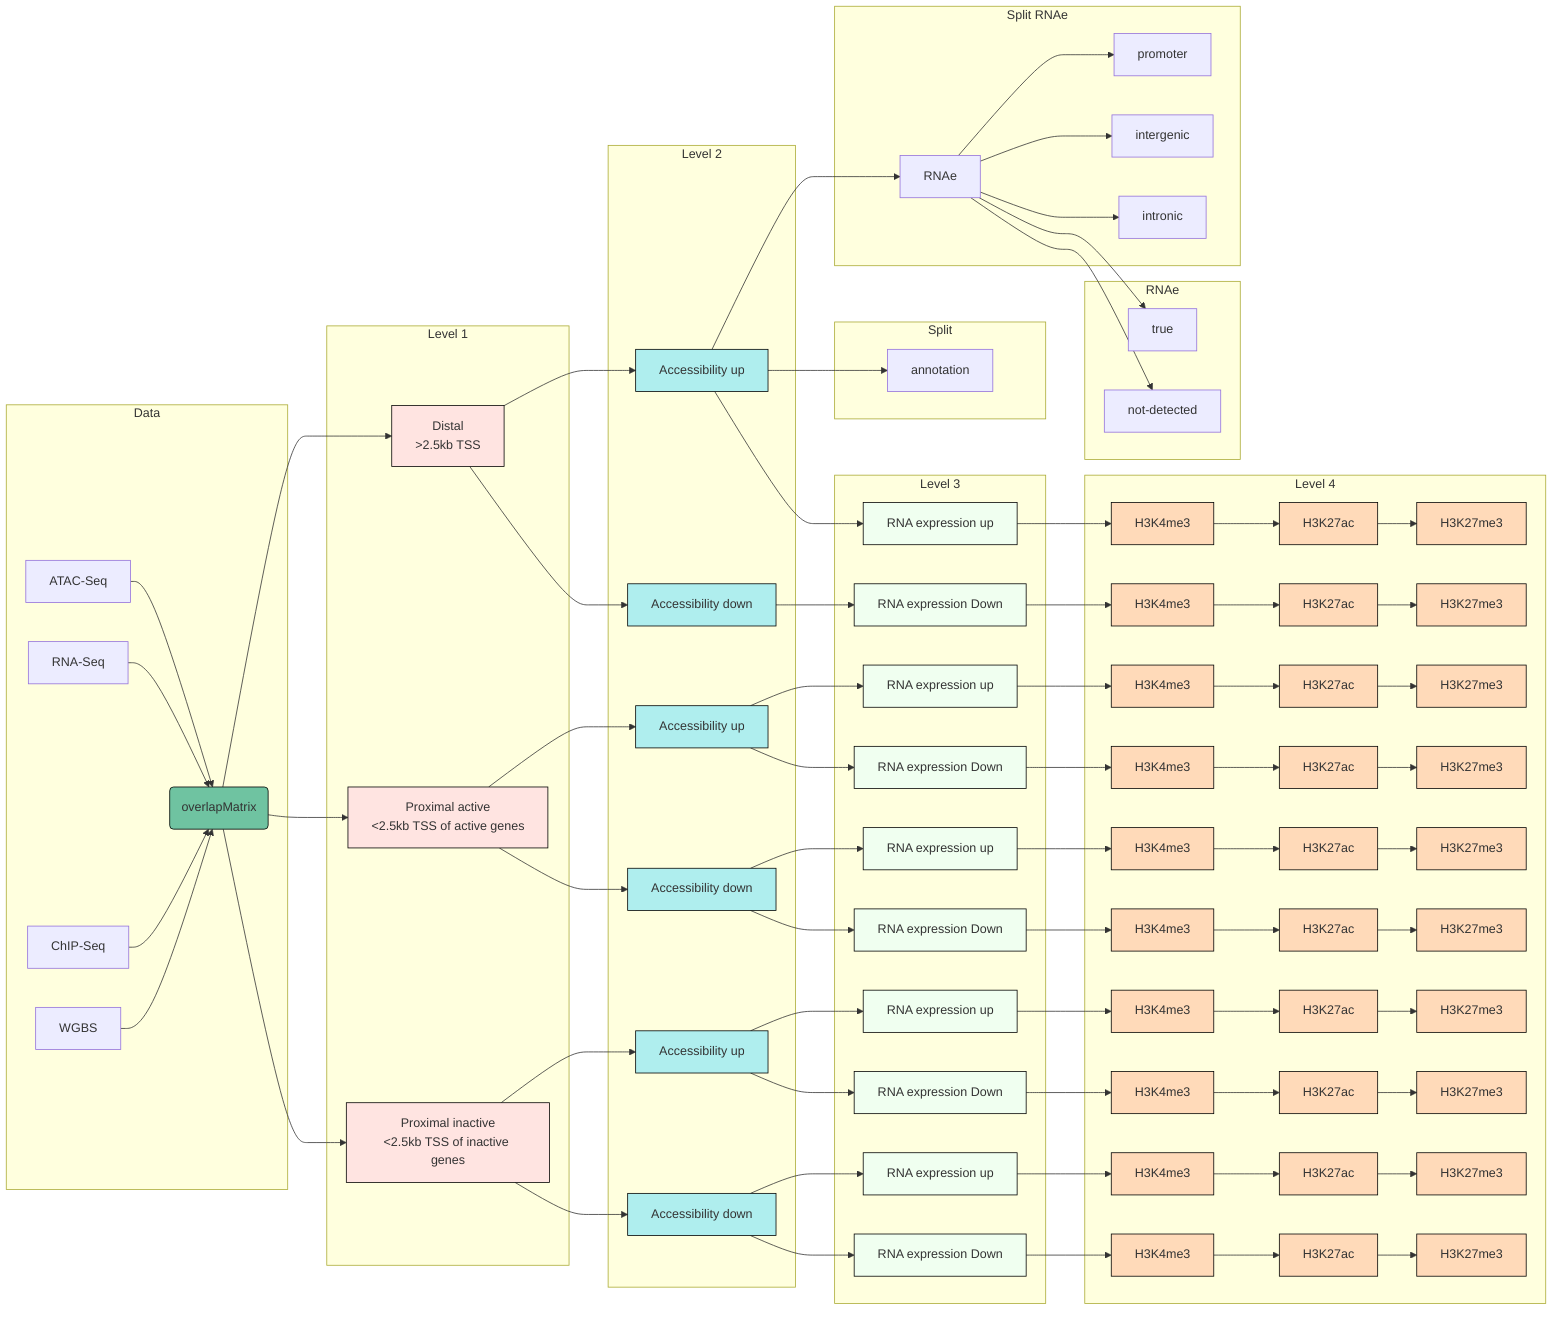 graph LR

subgraph Data
AS[ATAC-Seq]-->om(overlapMatrix)
RS[RNA-Seq]-->om
CS[ChIP-Seq]-->om
WS[WGBS]-->om
end

style om fill:#6FC3A1,stroke:black
  
  subgraph Level 1
om-->distal[Distal<br>>2.5kb TSS]
om-->pa[Proximal active<br><2.5kb TSS of active genes]
om-->pia[Proximal inactive<br><2.5kb TSS of inactive genes]
end

subgraph Level 2
distal-->au2[Accessibility up]
distal-->ad2[Accessibility down]
pa-->au[Accessibility up]
pa-->ad[Accessibility down]
pia-->au1[Accessibility up]
pia-->ad1[Accessibility down]
end


subgraph Split RNAe
e1-->r1[promoter]
e1-->r2[intergenic]
e1-->r3[intronic]
end

subgraph RNAe
au2-->e1[RNAe]
e1-->t[true]
e1-->nd1[not-detected]
end


subgraph Split
au2-->s1[annotation]
end


style distal fill:MistyRose,stroke:black
style pa fill:MistyRose,stroke:black
style pia fill:MistyRose,stroke:black

subgraph Level 3
au2-->ra4[RNA expression up]
ad2-->rd4[RNA expression Down]
au-->ra[RNA expression up]
au-->rd[RNA expression Down]
ad-->ra1[RNA expression up]
ad-->rd1[RNA expression Down]
au1-->ra2[RNA expression up]
au1-->rd2[RNA expression Down]
ad1-->ra3[RNA expression up]
ad1-->rd3[RNA expression Down]
end

style au fill:PaleTurquoise,stroke:black
style ad fill:PaleTurquoise,stroke:black
style au1 fill:PaleTurquoise,stroke:black
style ad1 fill:PaleTurquoise,stroke:black
style au2 fill:PaleTurquoise,stroke:black
style ad2 fill:PaleTurquoise,stroke:black

style ra fill:HoneyDew,stroke:black
style rd fill:HoneyDew,stroke:black
style ra1 fill:HoneyDew,stroke:black
style rd1 fill:HoneyDew,stroke:black
style ra2 fill:HoneyDew,stroke:black
style rd2 fill:HoneyDew,stroke:black
style ra3 fill:HoneyDew,stroke:black
style rd3 fill:HoneyDew,stroke:black
style ra4 fill:HoneyDew,stroke:black
style rd4 fill:HoneyDew,stroke:black

subgraph Level 4
ra-->c1[H3K4me3]
rd-->c2[H3K4me3]
ra1-->c3[H3K4me3]
rd1-->c4[H3K4me3]
ra2-->c5[H3K4me3]
rd2-->c6[H3K4me3]
ra3-->c7[H3K4me3]
rd3-->c8[H3K4me3]
ra4-->c9[H3K4me3]
rd4-->c10[H3K4me3]


c1-->ac1[H3K27ac]
c2-->ac2[H3K27ac]
c3-->ac3[H3K27ac]
c4-->ac4[H3K27ac]
c5-->ac5[H3K27ac]
c6-->ac6[H3K27ac]
c7-->ac7[H3K27ac]
c8-->ac8[H3K27ac]
c9-->ac9[H3K27ac]
c10-->ac10[H3K27ac]

ac1-->acm1[H3K27me3]
ac2-->acm2[H3K27me3]
ac3-->acm3[H3K27me3]
ac4-->acm4[H3K27me3]
ac5-->acm5[H3K27me3]
ac6-->acm6[H3K27me3]
ac7-->acm7[H3K27me3]
ac8-->acm8[H3K27me3]
ac9-->acm9[H3K27me3]
ac10-->acm10[H3K27me3]
end

style c1 fill:PeachPuff,stroke:black
style c2 fill:PeachPuff,stroke:black
style c3 fill:PeachPuff,stroke:black
style c4 fill:PeachPuff,stroke:black
style c5 fill:PeachPuff,stroke:black
style c6 fill:PeachPuff,stroke:black
style c7 fill:PeachPuff,stroke:black
style c8 fill:PeachPuff,stroke:black
style c9 fill:PeachPuff,stroke:black
style c10 fill:PeachPuff,stroke:black


style ac1 fill:PeachPuff,stroke:black
style ac2 fill:PeachPuff,stroke:black
style ac3 fill:PeachPuff,stroke:black
style ac4 fill:PeachPuff,stroke:black
style ac5 fill:PeachPuff,stroke:black
style ac6 fill:PeachPuff,stroke:black
style ac7 fill:PeachPuff,stroke:black
style ac8 fill:PeachPuff,stroke:black
style ac9 fill:PeachPuff,stroke:black
style ac10 fill:PeachPuff,stroke:black

style acm1 fill:PeachPuff,stroke:black
style acm2 fill:PeachPuff,stroke:black
style acm3 fill:PeachPuff,stroke:black
style acm4 fill:PeachPuff,stroke:black
style acm5 fill:PeachPuff,stroke:black
style acm6 fill:PeachPuff,stroke:black
style acm7 fill:PeachPuff,stroke:black
style acm8 fill:PeachPuff,stroke:black
style acm9 fill:PeachPuff,stroke:black
style acm10 fill:PeachPuff,stroke:black
